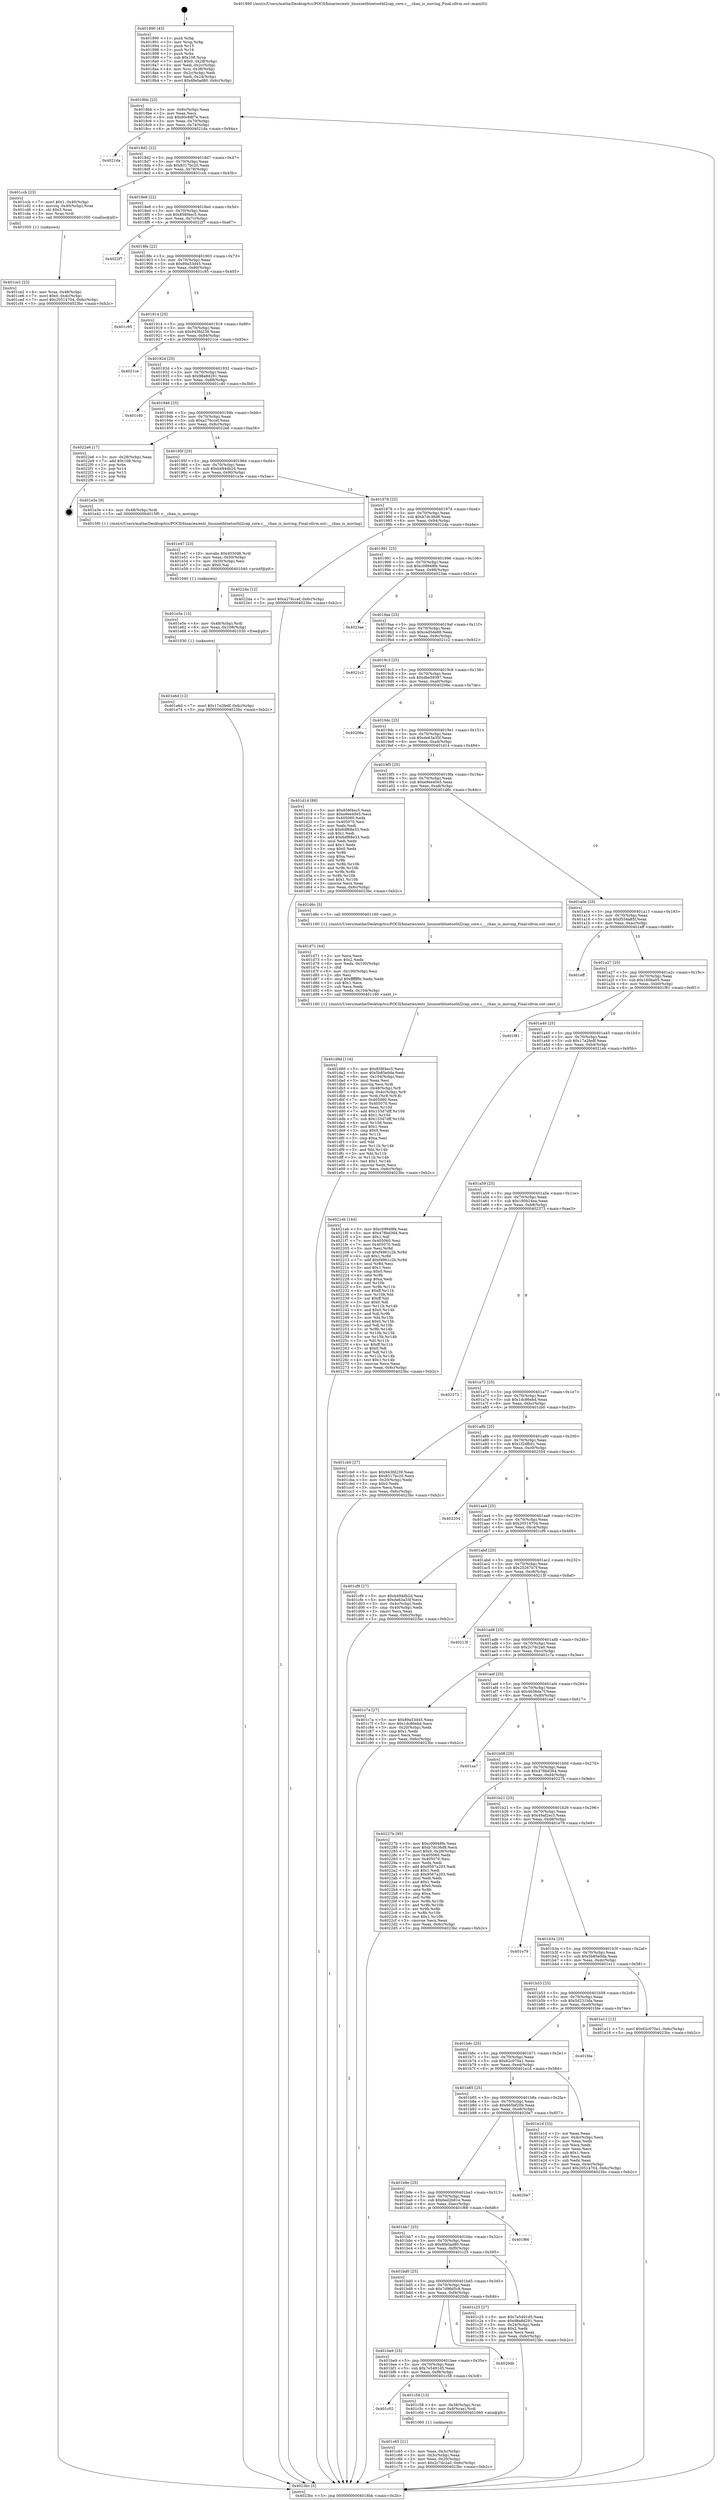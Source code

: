 digraph "0x401890" {
  label = "0x401890 (/mnt/c/Users/mathe/Desktop/tcc/POCII/binaries/extr_linuxnetbluetoothl2cap_core.c___chan_is_moving_Final-ollvm.out::main(0))"
  labelloc = "t"
  node[shape=record]

  Entry [label="",width=0.3,height=0.3,shape=circle,fillcolor=black,style=filled]
  "0x4018bb" [label="{
     0x4018bb [23]\l
     | [instrs]\l
     &nbsp;&nbsp;0x4018bb \<+3\>: mov -0x6c(%rbp),%eax\l
     &nbsp;&nbsp;0x4018be \<+2\>: mov %eax,%ecx\l
     &nbsp;&nbsp;0x4018c0 \<+6\>: sub $0x80c68f7e,%ecx\l
     &nbsp;&nbsp;0x4018c6 \<+3\>: mov %eax,-0x70(%rbp)\l
     &nbsp;&nbsp;0x4018c9 \<+3\>: mov %ecx,-0x74(%rbp)\l
     &nbsp;&nbsp;0x4018cc \<+6\>: je 00000000004021da \<main+0x94a\>\l
  }"]
  "0x4021da" [label="{
     0x4021da\l
  }", style=dashed]
  "0x4018d2" [label="{
     0x4018d2 [22]\l
     | [instrs]\l
     &nbsp;&nbsp;0x4018d2 \<+5\>: jmp 00000000004018d7 \<main+0x47\>\l
     &nbsp;&nbsp;0x4018d7 \<+3\>: mov -0x70(%rbp),%eax\l
     &nbsp;&nbsp;0x4018da \<+5\>: sub $0x8317bc20,%eax\l
     &nbsp;&nbsp;0x4018df \<+3\>: mov %eax,-0x78(%rbp)\l
     &nbsp;&nbsp;0x4018e2 \<+6\>: je 0000000000401ccb \<main+0x43b\>\l
  }"]
  Exit [label="",width=0.3,height=0.3,shape=circle,fillcolor=black,style=filled,peripheries=2]
  "0x401ccb" [label="{
     0x401ccb [23]\l
     | [instrs]\l
     &nbsp;&nbsp;0x401ccb \<+7\>: movl $0x1,-0x40(%rbp)\l
     &nbsp;&nbsp;0x401cd2 \<+4\>: movslq -0x40(%rbp),%rax\l
     &nbsp;&nbsp;0x401cd6 \<+4\>: shl $0x3,%rax\l
     &nbsp;&nbsp;0x401cda \<+3\>: mov %rax,%rdi\l
     &nbsp;&nbsp;0x401cdd \<+5\>: call 0000000000401050 \<malloc@plt\>\l
     | [calls]\l
     &nbsp;&nbsp;0x401050 \{1\} (unknown)\l
  }"]
  "0x4018e8" [label="{
     0x4018e8 [22]\l
     | [instrs]\l
     &nbsp;&nbsp;0x4018e8 \<+5\>: jmp 00000000004018ed \<main+0x5d\>\l
     &nbsp;&nbsp;0x4018ed \<+3\>: mov -0x70(%rbp),%eax\l
     &nbsp;&nbsp;0x4018f0 \<+5\>: sub $0x858f4ec5,%eax\l
     &nbsp;&nbsp;0x4018f5 \<+3\>: mov %eax,-0x7c(%rbp)\l
     &nbsp;&nbsp;0x4018f8 \<+6\>: je 00000000004022f7 \<main+0xa67\>\l
  }"]
  "0x401e6d" [label="{
     0x401e6d [12]\l
     | [instrs]\l
     &nbsp;&nbsp;0x401e6d \<+7\>: movl $0x17a2fedf,-0x6c(%rbp)\l
     &nbsp;&nbsp;0x401e74 \<+5\>: jmp 00000000004023bc \<main+0xb2c\>\l
  }"]
  "0x4022f7" [label="{
     0x4022f7\l
  }", style=dashed]
  "0x4018fe" [label="{
     0x4018fe [22]\l
     | [instrs]\l
     &nbsp;&nbsp;0x4018fe \<+5\>: jmp 0000000000401903 \<main+0x73\>\l
     &nbsp;&nbsp;0x401903 \<+3\>: mov -0x70(%rbp),%eax\l
     &nbsp;&nbsp;0x401906 \<+5\>: sub $0x89a53d45,%eax\l
     &nbsp;&nbsp;0x40190b \<+3\>: mov %eax,-0x80(%rbp)\l
     &nbsp;&nbsp;0x40190e \<+6\>: je 0000000000401c95 \<main+0x405\>\l
  }"]
  "0x401e5e" [label="{
     0x401e5e [15]\l
     | [instrs]\l
     &nbsp;&nbsp;0x401e5e \<+4\>: mov -0x48(%rbp),%rdi\l
     &nbsp;&nbsp;0x401e62 \<+6\>: mov %eax,-0x108(%rbp)\l
     &nbsp;&nbsp;0x401e68 \<+5\>: call 0000000000401030 \<free@plt\>\l
     | [calls]\l
     &nbsp;&nbsp;0x401030 \{1\} (unknown)\l
  }"]
  "0x401c95" [label="{
     0x401c95\l
  }", style=dashed]
  "0x401914" [label="{
     0x401914 [25]\l
     | [instrs]\l
     &nbsp;&nbsp;0x401914 \<+5\>: jmp 0000000000401919 \<main+0x89\>\l
     &nbsp;&nbsp;0x401919 \<+3\>: mov -0x70(%rbp),%eax\l
     &nbsp;&nbsp;0x40191c \<+5\>: sub $0x943fd239,%eax\l
     &nbsp;&nbsp;0x401921 \<+6\>: mov %eax,-0x84(%rbp)\l
     &nbsp;&nbsp;0x401927 \<+6\>: je 00000000004021ce \<main+0x93e\>\l
  }"]
  "0x401e47" [label="{
     0x401e47 [23]\l
     | [instrs]\l
     &nbsp;&nbsp;0x401e47 \<+10\>: movabs $0x4030d6,%rdi\l
     &nbsp;&nbsp;0x401e51 \<+3\>: mov %eax,-0x50(%rbp)\l
     &nbsp;&nbsp;0x401e54 \<+3\>: mov -0x50(%rbp),%esi\l
     &nbsp;&nbsp;0x401e57 \<+2\>: mov $0x0,%al\l
     &nbsp;&nbsp;0x401e59 \<+5\>: call 0000000000401040 \<printf@plt\>\l
     | [calls]\l
     &nbsp;&nbsp;0x401040 \{1\} (unknown)\l
  }"]
  "0x4021ce" [label="{
     0x4021ce\l
  }", style=dashed]
  "0x40192d" [label="{
     0x40192d [25]\l
     | [instrs]\l
     &nbsp;&nbsp;0x40192d \<+5\>: jmp 0000000000401932 \<main+0xa2\>\l
     &nbsp;&nbsp;0x401932 \<+3\>: mov -0x70(%rbp),%eax\l
     &nbsp;&nbsp;0x401935 \<+5\>: sub $0x98a8d291,%eax\l
     &nbsp;&nbsp;0x40193a \<+6\>: mov %eax,-0x88(%rbp)\l
     &nbsp;&nbsp;0x401940 \<+6\>: je 0000000000401c40 \<main+0x3b0\>\l
  }"]
  "0x401d9d" [label="{
     0x401d9d [116]\l
     | [instrs]\l
     &nbsp;&nbsp;0x401d9d \<+5\>: mov $0x858f4ec5,%ecx\l
     &nbsp;&nbsp;0x401da2 \<+5\>: mov $0x5b85e0da,%edx\l
     &nbsp;&nbsp;0x401da7 \<+6\>: mov -0x104(%rbp),%esi\l
     &nbsp;&nbsp;0x401dad \<+3\>: imul %eax,%esi\l
     &nbsp;&nbsp;0x401db0 \<+3\>: movslq %esi,%rdi\l
     &nbsp;&nbsp;0x401db3 \<+4\>: mov -0x48(%rbp),%r8\l
     &nbsp;&nbsp;0x401db7 \<+4\>: movslq -0x4c(%rbp),%r9\l
     &nbsp;&nbsp;0x401dbb \<+4\>: mov %rdi,(%r8,%r9,8)\l
     &nbsp;&nbsp;0x401dbf \<+7\>: mov 0x405060,%eax\l
     &nbsp;&nbsp;0x401dc6 \<+7\>: mov 0x405070,%esi\l
     &nbsp;&nbsp;0x401dcd \<+3\>: mov %eax,%r10d\l
     &nbsp;&nbsp;0x401dd0 \<+7\>: add $0x133d7dff,%r10d\l
     &nbsp;&nbsp;0x401dd7 \<+4\>: sub $0x1,%r10d\l
     &nbsp;&nbsp;0x401ddb \<+7\>: sub $0x133d7dff,%r10d\l
     &nbsp;&nbsp;0x401de2 \<+4\>: imul %r10d,%eax\l
     &nbsp;&nbsp;0x401de6 \<+3\>: and $0x1,%eax\l
     &nbsp;&nbsp;0x401de9 \<+3\>: cmp $0x0,%eax\l
     &nbsp;&nbsp;0x401dec \<+4\>: sete %r11b\l
     &nbsp;&nbsp;0x401df0 \<+3\>: cmp $0xa,%esi\l
     &nbsp;&nbsp;0x401df3 \<+3\>: setl %bl\l
     &nbsp;&nbsp;0x401df6 \<+3\>: mov %r11b,%r14b\l
     &nbsp;&nbsp;0x401df9 \<+3\>: and %bl,%r14b\l
     &nbsp;&nbsp;0x401dfc \<+3\>: xor %bl,%r11b\l
     &nbsp;&nbsp;0x401dff \<+3\>: or %r11b,%r14b\l
     &nbsp;&nbsp;0x401e02 \<+4\>: test $0x1,%r14b\l
     &nbsp;&nbsp;0x401e06 \<+3\>: cmovne %edx,%ecx\l
     &nbsp;&nbsp;0x401e09 \<+3\>: mov %ecx,-0x6c(%rbp)\l
     &nbsp;&nbsp;0x401e0c \<+5\>: jmp 00000000004023bc \<main+0xb2c\>\l
  }"]
  "0x401c40" [label="{
     0x401c40\l
  }", style=dashed]
  "0x401946" [label="{
     0x401946 [25]\l
     | [instrs]\l
     &nbsp;&nbsp;0x401946 \<+5\>: jmp 000000000040194b \<main+0xbb\>\l
     &nbsp;&nbsp;0x40194b \<+3\>: mov -0x70(%rbp),%eax\l
     &nbsp;&nbsp;0x40194e \<+5\>: sub $0xa276ccef,%eax\l
     &nbsp;&nbsp;0x401953 \<+6\>: mov %eax,-0x8c(%rbp)\l
     &nbsp;&nbsp;0x401959 \<+6\>: je 00000000004022e6 \<main+0xa56\>\l
  }"]
  "0x401d71" [label="{
     0x401d71 [44]\l
     | [instrs]\l
     &nbsp;&nbsp;0x401d71 \<+2\>: xor %ecx,%ecx\l
     &nbsp;&nbsp;0x401d73 \<+5\>: mov $0x2,%edx\l
     &nbsp;&nbsp;0x401d78 \<+6\>: mov %edx,-0x100(%rbp)\l
     &nbsp;&nbsp;0x401d7e \<+1\>: cltd\l
     &nbsp;&nbsp;0x401d7f \<+6\>: mov -0x100(%rbp),%esi\l
     &nbsp;&nbsp;0x401d85 \<+2\>: idiv %esi\l
     &nbsp;&nbsp;0x401d87 \<+6\>: imul $0xfffffffe,%edx,%edx\l
     &nbsp;&nbsp;0x401d8d \<+3\>: sub $0x1,%ecx\l
     &nbsp;&nbsp;0x401d90 \<+2\>: sub %ecx,%edx\l
     &nbsp;&nbsp;0x401d92 \<+6\>: mov %edx,-0x104(%rbp)\l
     &nbsp;&nbsp;0x401d98 \<+5\>: call 0000000000401160 \<next_i\>\l
     | [calls]\l
     &nbsp;&nbsp;0x401160 \{1\} (/mnt/c/Users/mathe/Desktop/tcc/POCII/binaries/extr_linuxnetbluetoothl2cap_core.c___chan_is_moving_Final-ollvm.out::next_i)\l
  }"]
  "0x4022e6" [label="{
     0x4022e6 [17]\l
     | [instrs]\l
     &nbsp;&nbsp;0x4022e6 \<+3\>: mov -0x28(%rbp),%eax\l
     &nbsp;&nbsp;0x4022e9 \<+7\>: add $0x108,%rsp\l
     &nbsp;&nbsp;0x4022f0 \<+1\>: pop %rbx\l
     &nbsp;&nbsp;0x4022f1 \<+2\>: pop %r14\l
     &nbsp;&nbsp;0x4022f3 \<+2\>: pop %r15\l
     &nbsp;&nbsp;0x4022f5 \<+1\>: pop %rbp\l
     &nbsp;&nbsp;0x4022f6 \<+1\>: ret\l
  }"]
  "0x40195f" [label="{
     0x40195f [25]\l
     | [instrs]\l
     &nbsp;&nbsp;0x40195f \<+5\>: jmp 0000000000401964 \<main+0xd4\>\l
     &nbsp;&nbsp;0x401964 \<+3\>: mov -0x70(%rbp),%eax\l
     &nbsp;&nbsp;0x401967 \<+5\>: sub $0xb494db2d,%eax\l
     &nbsp;&nbsp;0x40196c \<+6\>: mov %eax,-0x90(%rbp)\l
     &nbsp;&nbsp;0x401972 \<+6\>: je 0000000000401e3e \<main+0x5ae\>\l
  }"]
  "0x401ce2" [label="{
     0x401ce2 [23]\l
     | [instrs]\l
     &nbsp;&nbsp;0x401ce2 \<+4\>: mov %rax,-0x48(%rbp)\l
     &nbsp;&nbsp;0x401ce6 \<+7\>: movl $0x0,-0x4c(%rbp)\l
     &nbsp;&nbsp;0x401ced \<+7\>: movl $0x20514704,-0x6c(%rbp)\l
     &nbsp;&nbsp;0x401cf4 \<+5\>: jmp 00000000004023bc \<main+0xb2c\>\l
  }"]
  "0x401e3e" [label="{
     0x401e3e [9]\l
     | [instrs]\l
     &nbsp;&nbsp;0x401e3e \<+4\>: mov -0x48(%rbp),%rdi\l
     &nbsp;&nbsp;0x401e42 \<+5\>: call 00000000004015f0 \<__chan_is_moving\>\l
     | [calls]\l
     &nbsp;&nbsp;0x4015f0 \{1\} (/mnt/c/Users/mathe/Desktop/tcc/POCII/binaries/extr_linuxnetbluetoothl2cap_core.c___chan_is_moving_Final-ollvm.out::__chan_is_moving)\l
  }"]
  "0x401978" [label="{
     0x401978 [25]\l
     | [instrs]\l
     &nbsp;&nbsp;0x401978 \<+5\>: jmp 000000000040197d \<main+0xed\>\l
     &nbsp;&nbsp;0x40197d \<+3\>: mov -0x70(%rbp),%eax\l
     &nbsp;&nbsp;0x401980 \<+5\>: sub $0xb7dc36d8,%eax\l
     &nbsp;&nbsp;0x401985 \<+6\>: mov %eax,-0x94(%rbp)\l
     &nbsp;&nbsp;0x40198b \<+6\>: je 00000000004022da \<main+0xa4a\>\l
  }"]
  "0x401c65" [label="{
     0x401c65 [21]\l
     | [instrs]\l
     &nbsp;&nbsp;0x401c65 \<+3\>: mov %eax,-0x3c(%rbp)\l
     &nbsp;&nbsp;0x401c68 \<+3\>: mov -0x3c(%rbp),%eax\l
     &nbsp;&nbsp;0x401c6b \<+3\>: mov %eax,-0x20(%rbp)\l
     &nbsp;&nbsp;0x401c6e \<+7\>: movl $0x2c7dc2a0,-0x6c(%rbp)\l
     &nbsp;&nbsp;0x401c75 \<+5\>: jmp 00000000004023bc \<main+0xb2c\>\l
  }"]
  "0x4022da" [label="{
     0x4022da [12]\l
     | [instrs]\l
     &nbsp;&nbsp;0x4022da \<+7\>: movl $0xa276ccef,-0x6c(%rbp)\l
     &nbsp;&nbsp;0x4022e1 \<+5\>: jmp 00000000004023bc \<main+0xb2c\>\l
  }"]
  "0x401991" [label="{
     0x401991 [25]\l
     | [instrs]\l
     &nbsp;&nbsp;0x401991 \<+5\>: jmp 0000000000401996 \<main+0x106\>\l
     &nbsp;&nbsp;0x401996 \<+3\>: mov -0x70(%rbp),%eax\l
     &nbsp;&nbsp;0x401999 \<+5\>: sub $0xc09948fe,%eax\l
     &nbsp;&nbsp;0x40199e \<+6\>: mov %eax,-0x98(%rbp)\l
     &nbsp;&nbsp;0x4019a4 \<+6\>: je 00000000004023ae \<main+0xb1e\>\l
  }"]
  "0x401c02" [label="{
     0x401c02\l
  }", style=dashed]
  "0x4023ae" [label="{
     0x4023ae\l
  }", style=dashed]
  "0x4019aa" [label="{
     0x4019aa [25]\l
     | [instrs]\l
     &nbsp;&nbsp;0x4019aa \<+5\>: jmp 00000000004019af \<main+0x11f\>\l
     &nbsp;&nbsp;0x4019af \<+3\>: mov -0x70(%rbp),%eax\l
     &nbsp;&nbsp;0x4019b2 \<+5\>: sub $0xced5de88,%eax\l
     &nbsp;&nbsp;0x4019b7 \<+6\>: mov %eax,-0x9c(%rbp)\l
     &nbsp;&nbsp;0x4019bd \<+6\>: je 00000000004021c2 \<main+0x932\>\l
  }"]
  "0x401c58" [label="{
     0x401c58 [13]\l
     | [instrs]\l
     &nbsp;&nbsp;0x401c58 \<+4\>: mov -0x38(%rbp),%rax\l
     &nbsp;&nbsp;0x401c5c \<+4\>: mov 0x8(%rax),%rdi\l
     &nbsp;&nbsp;0x401c60 \<+5\>: call 0000000000401060 \<atoi@plt\>\l
     | [calls]\l
     &nbsp;&nbsp;0x401060 \{1\} (unknown)\l
  }"]
  "0x4021c2" [label="{
     0x4021c2\l
  }", style=dashed]
  "0x4019c3" [label="{
     0x4019c3 [25]\l
     | [instrs]\l
     &nbsp;&nbsp;0x4019c3 \<+5\>: jmp 00000000004019c8 \<main+0x138\>\l
     &nbsp;&nbsp;0x4019c8 \<+3\>: mov -0x70(%rbp),%eax\l
     &nbsp;&nbsp;0x4019cb \<+5\>: sub $0xdbe59397,%eax\l
     &nbsp;&nbsp;0x4019d0 \<+6\>: mov %eax,-0xa0(%rbp)\l
     &nbsp;&nbsp;0x4019d6 \<+6\>: je 000000000040206e \<main+0x7de\>\l
  }"]
  "0x401be9" [label="{
     0x401be9 [25]\l
     | [instrs]\l
     &nbsp;&nbsp;0x401be9 \<+5\>: jmp 0000000000401bee \<main+0x35e\>\l
     &nbsp;&nbsp;0x401bee \<+3\>: mov -0x70(%rbp),%eax\l
     &nbsp;&nbsp;0x401bf1 \<+5\>: sub $0x7e5491d5,%eax\l
     &nbsp;&nbsp;0x401bf6 \<+6\>: mov %eax,-0xf8(%rbp)\l
     &nbsp;&nbsp;0x401bfc \<+6\>: je 0000000000401c58 \<main+0x3c8\>\l
  }"]
  "0x40206e" [label="{
     0x40206e\l
  }", style=dashed]
  "0x4019dc" [label="{
     0x4019dc [25]\l
     | [instrs]\l
     &nbsp;&nbsp;0x4019dc \<+5\>: jmp 00000000004019e1 \<main+0x151\>\l
     &nbsp;&nbsp;0x4019e1 \<+3\>: mov -0x70(%rbp),%eax\l
     &nbsp;&nbsp;0x4019e4 \<+5\>: sub $0xde63a35f,%eax\l
     &nbsp;&nbsp;0x4019e9 \<+6\>: mov %eax,-0xa4(%rbp)\l
     &nbsp;&nbsp;0x4019ef \<+6\>: je 0000000000401d14 \<main+0x484\>\l
  }"]
  "0x4020db" [label="{
     0x4020db\l
  }", style=dashed]
  "0x401d14" [label="{
     0x401d14 [88]\l
     | [instrs]\l
     &nbsp;&nbsp;0x401d14 \<+5\>: mov $0x858f4ec5,%eax\l
     &nbsp;&nbsp;0x401d19 \<+5\>: mov $0xe9ee40e5,%ecx\l
     &nbsp;&nbsp;0x401d1e \<+7\>: mov 0x405060,%edx\l
     &nbsp;&nbsp;0x401d25 \<+7\>: mov 0x405070,%esi\l
     &nbsp;&nbsp;0x401d2c \<+2\>: mov %edx,%edi\l
     &nbsp;&nbsp;0x401d2e \<+6\>: sub $0x6df68e33,%edi\l
     &nbsp;&nbsp;0x401d34 \<+3\>: sub $0x1,%edi\l
     &nbsp;&nbsp;0x401d37 \<+6\>: add $0x6df68e33,%edi\l
     &nbsp;&nbsp;0x401d3d \<+3\>: imul %edi,%edx\l
     &nbsp;&nbsp;0x401d40 \<+3\>: and $0x1,%edx\l
     &nbsp;&nbsp;0x401d43 \<+3\>: cmp $0x0,%edx\l
     &nbsp;&nbsp;0x401d46 \<+4\>: sete %r8b\l
     &nbsp;&nbsp;0x401d4a \<+3\>: cmp $0xa,%esi\l
     &nbsp;&nbsp;0x401d4d \<+4\>: setl %r9b\l
     &nbsp;&nbsp;0x401d51 \<+3\>: mov %r8b,%r10b\l
     &nbsp;&nbsp;0x401d54 \<+3\>: and %r9b,%r10b\l
     &nbsp;&nbsp;0x401d57 \<+3\>: xor %r9b,%r8b\l
     &nbsp;&nbsp;0x401d5a \<+3\>: or %r8b,%r10b\l
     &nbsp;&nbsp;0x401d5d \<+4\>: test $0x1,%r10b\l
     &nbsp;&nbsp;0x401d61 \<+3\>: cmovne %ecx,%eax\l
     &nbsp;&nbsp;0x401d64 \<+3\>: mov %eax,-0x6c(%rbp)\l
     &nbsp;&nbsp;0x401d67 \<+5\>: jmp 00000000004023bc \<main+0xb2c\>\l
  }"]
  "0x4019f5" [label="{
     0x4019f5 [25]\l
     | [instrs]\l
     &nbsp;&nbsp;0x4019f5 \<+5\>: jmp 00000000004019fa \<main+0x16a\>\l
     &nbsp;&nbsp;0x4019fa \<+3\>: mov -0x70(%rbp),%eax\l
     &nbsp;&nbsp;0x4019fd \<+5\>: sub $0xe9ee40e5,%eax\l
     &nbsp;&nbsp;0x401a02 \<+6\>: mov %eax,-0xa8(%rbp)\l
     &nbsp;&nbsp;0x401a08 \<+6\>: je 0000000000401d6c \<main+0x4dc\>\l
  }"]
  "0x401890" [label="{
     0x401890 [43]\l
     | [instrs]\l
     &nbsp;&nbsp;0x401890 \<+1\>: push %rbp\l
     &nbsp;&nbsp;0x401891 \<+3\>: mov %rsp,%rbp\l
     &nbsp;&nbsp;0x401894 \<+2\>: push %r15\l
     &nbsp;&nbsp;0x401896 \<+2\>: push %r14\l
     &nbsp;&nbsp;0x401898 \<+1\>: push %rbx\l
     &nbsp;&nbsp;0x401899 \<+7\>: sub $0x108,%rsp\l
     &nbsp;&nbsp;0x4018a0 \<+7\>: movl $0x0,-0x28(%rbp)\l
     &nbsp;&nbsp;0x4018a7 \<+3\>: mov %edi,-0x2c(%rbp)\l
     &nbsp;&nbsp;0x4018aa \<+4\>: mov %rsi,-0x38(%rbp)\l
     &nbsp;&nbsp;0x4018ae \<+3\>: mov -0x2c(%rbp),%edi\l
     &nbsp;&nbsp;0x4018b1 \<+3\>: mov %edi,-0x24(%rbp)\l
     &nbsp;&nbsp;0x4018b4 \<+7\>: movl $0x6fe0ad80,-0x6c(%rbp)\l
  }"]
  "0x401d6c" [label="{
     0x401d6c [5]\l
     | [instrs]\l
     &nbsp;&nbsp;0x401d6c \<+5\>: call 0000000000401160 \<next_i\>\l
     | [calls]\l
     &nbsp;&nbsp;0x401160 \{1\} (/mnt/c/Users/mathe/Desktop/tcc/POCII/binaries/extr_linuxnetbluetoothl2cap_core.c___chan_is_moving_Final-ollvm.out::next_i)\l
  }"]
  "0x401a0e" [label="{
     0x401a0e [25]\l
     | [instrs]\l
     &nbsp;&nbsp;0x401a0e \<+5\>: jmp 0000000000401a13 \<main+0x183\>\l
     &nbsp;&nbsp;0x401a13 \<+3\>: mov -0x70(%rbp),%eax\l
     &nbsp;&nbsp;0x401a16 \<+5\>: sub $0xf554a85f,%eax\l
     &nbsp;&nbsp;0x401a1b \<+6\>: mov %eax,-0xac(%rbp)\l
     &nbsp;&nbsp;0x401a21 \<+6\>: je 0000000000401eff \<main+0x66f\>\l
  }"]
  "0x4023bc" [label="{
     0x4023bc [5]\l
     | [instrs]\l
     &nbsp;&nbsp;0x4023bc \<+5\>: jmp 00000000004018bb \<main+0x2b\>\l
  }"]
  "0x401eff" [label="{
     0x401eff\l
  }", style=dashed]
  "0x401a27" [label="{
     0x401a27 [25]\l
     | [instrs]\l
     &nbsp;&nbsp;0x401a27 \<+5\>: jmp 0000000000401a2c \<main+0x19c\>\l
     &nbsp;&nbsp;0x401a2c \<+3\>: mov -0x70(%rbp),%eax\l
     &nbsp;&nbsp;0x401a2f \<+5\>: sub $0x160ba05,%eax\l
     &nbsp;&nbsp;0x401a34 \<+6\>: mov %eax,-0xb0(%rbp)\l
     &nbsp;&nbsp;0x401a3a \<+6\>: je 0000000000401f81 \<main+0x6f1\>\l
  }"]
  "0x401bd0" [label="{
     0x401bd0 [25]\l
     | [instrs]\l
     &nbsp;&nbsp;0x401bd0 \<+5\>: jmp 0000000000401bd5 \<main+0x345\>\l
     &nbsp;&nbsp;0x401bd5 \<+3\>: mov -0x70(%rbp),%eax\l
     &nbsp;&nbsp;0x401bd8 \<+5\>: sub $0x7d96d5c8,%eax\l
     &nbsp;&nbsp;0x401bdd \<+6\>: mov %eax,-0xf4(%rbp)\l
     &nbsp;&nbsp;0x401be3 \<+6\>: je 00000000004020db \<main+0x84b\>\l
  }"]
  "0x401f81" [label="{
     0x401f81\l
  }", style=dashed]
  "0x401a40" [label="{
     0x401a40 [25]\l
     | [instrs]\l
     &nbsp;&nbsp;0x401a40 \<+5\>: jmp 0000000000401a45 \<main+0x1b5\>\l
     &nbsp;&nbsp;0x401a45 \<+3\>: mov -0x70(%rbp),%eax\l
     &nbsp;&nbsp;0x401a48 \<+5\>: sub $0x17a2fedf,%eax\l
     &nbsp;&nbsp;0x401a4d \<+6\>: mov %eax,-0xb4(%rbp)\l
     &nbsp;&nbsp;0x401a53 \<+6\>: je 00000000004021eb \<main+0x95b\>\l
  }"]
  "0x401c25" [label="{
     0x401c25 [27]\l
     | [instrs]\l
     &nbsp;&nbsp;0x401c25 \<+5\>: mov $0x7e5491d5,%eax\l
     &nbsp;&nbsp;0x401c2a \<+5\>: mov $0x98a8d291,%ecx\l
     &nbsp;&nbsp;0x401c2f \<+3\>: mov -0x24(%rbp),%edx\l
     &nbsp;&nbsp;0x401c32 \<+3\>: cmp $0x2,%edx\l
     &nbsp;&nbsp;0x401c35 \<+3\>: cmovne %ecx,%eax\l
     &nbsp;&nbsp;0x401c38 \<+3\>: mov %eax,-0x6c(%rbp)\l
     &nbsp;&nbsp;0x401c3b \<+5\>: jmp 00000000004023bc \<main+0xb2c\>\l
  }"]
  "0x4021eb" [label="{
     0x4021eb [144]\l
     | [instrs]\l
     &nbsp;&nbsp;0x4021eb \<+5\>: mov $0xc09948fe,%eax\l
     &nbsp;&nbsp;0x4021f0 \<+5\>: mov $0x478bd364,%ecx\l
     &nbsp;&nbsp;0x4021f5 \<+2\>: mov $0x1,%dl\l
     &nbsp;&nbsp;0x4021f7 \<+7\>: mov 0x405060,%esi\l
     &nbsp;&nbsp;0x4021fe \<+7\>: mov 0x405070,%edi\l
     &nbsp;&nbsp;0x402205 \<+3\>: mov %esi,%r8d\l
     &nbsp;&nbsp;0x402208 \<+7\>: sub $0xf4961c2b,%r8d\l
     &nbsp;&nbsp;0x40220f \<+4\>: sub $0x1,%r8d\l
     &nbsp;&nbsp;0x402213 \<+7\>: add $0xf4961c2b,%r8d\l
     &nbsp;&nbsp;0x40221a \<+4\>: imul %r8d,%esi\l
     &nbsp;&nbsp;0x40221e \<+3\>: and $0x1,%esi\l
     &nbsp;&nbsp;0x402221 \<+3\>: cmp $0x0,%esi\l
     &nbsp;&nbsp;0x402224 \<+4\>: sete %r9b\l
     &nbsp;&nbsp;0x402228 \<+3\>: cmp $0xa,%edi\l
     &nbsp;&nbsp;0x40222b \<+4\>: setl %r10b\l
     &nbsp;&nbsp;0x40222f \<+3\>: mov %r9b,%r11b\l
     &nbsp;&nbsp;0x402232 \<+4\>: xor $0xff,%r11b\l
     &nbsp;&nbsp;0x402236 \<+3\>: mov %r10b,%bl\l
     &nbsp;&nbsp;0x402239 \<+3\>: xor $0xff,%bl\l
     &nbsp;&nbsp;0x40223c \<+3\>: xor $0x0,%dl\l
     &nbsp;&nbsp;0x40223f \<+3\>: mov %r11b,%r14b\l
     &nbsp;&nbsp;0x402242 \<+4\>: and $0x0,%r14b\l
     &nbsp;&nbsp;0x402246 \<+3\>: and %dl,%r9b\l
     &nbsp;&nbsp;0x402249 \<+3\>: mov %bl,%r15b\l
     &nbsp;&nbsp;0x40224c \<+4\>: and $0x0,%r15b\l
     &nbsp;&nbsp;0x402250 \<+3\>: and %dl,%r10b\l
     &nbsp;&nbsp;0x402253 \<+3\>: or %r9b,%r14b\l
     &nbsp;&nbsp;0x402256 \<+3\>: or %r10b,%r15b\l
     &nbsp;&nbsp;0x402259 \<+3\>: xor %r15b,%r14b\l
     &nbsp;&nbsp;0x40225c \<+3\>: or %bl,%r11b\l
     &nbsp;&nbsp;0x40225f \<+4\>: xor $0xff,%r11b\l
     &nbsp;&nbsp;0x402263 \<+3\>: or $0x0,%dl\l
     &nbsp;&nbsp;0x402266 \<+3\>: and %dl,%r11b\l
     &nbsp;&nbsp;0x402269 \<+3\>: or %r11b,%r14b\l
     &nbsp;&nbsp;0x40226c \<+4\>: test $0x1,%r14b\l
     &nbsp;&nbsp;0x402270 \<+3\>: cmovne %ecx,%eax\l
     &nbsp;&nbsp;0x402273 \<+3\>: mov %eax,-0x6c(%rbp)\l
     &nbsp;&nbsp;0x402276 \<+5\>: jmp 00000000004023bc \<main+0xb2c\>\l
  }"]
  "0x401a59" [label="{
     0x401a59 [25]\l
     | [instrs]\l
     &nbsp;&nbsp;0x401a59 \<+5\>: jmp 0000000000401a5e \<main+0x1ce\>\l
     &nbsp;&nbsp;0x401a5e \<+3\>: mov -0x70(%rbp),%eax\l
     &nbsp;&nbsp;0x401a61 \<+5\>: sub $0x180b24ea,%eax\l
     &nbsp;&nbsp;0x401a66 \<+6\>: mov %eax,-0xb8(%rbp)\l
     &nbsp;&nbsp;0x401a6c \<+6\>: je 0000000000402373 \<main+0xae3\>\l
  }"]
  "0x401bb7" [label="{
     0x401bb7 [25]\l
     | [instrs]\l
     &nbsp;&nbsp;0x401bb7 \<+5\>: jmp 0000000000401bbc \<main+0x32c\>\l
     &nbsp;&nbsp;0x401bbc \<+3\>: mov -0x70(%rbp),%eax\l
     &nbsp;&nbsp;0x401bbf \<+5\>: sub $0x6fe0ad80,%eax\l
     &nbsp;&nbsp;0x401bc4 \<+6\>: mov %eax,-0xf0(%rbp)\l
     &nbsp;&nbsp;0x401bca \<+6\>: je 0000000000401c25 \<main+0x395\>\l
  }"]
  "0x402373" [label="{
     0x402373\l
  }", style=dashed]
  "0x401a72" [label="{
     0x401a72 [25]\l
     | [instrs]\l
     &nbsp;&nbsp;0x401a72 \<+5\>: jmp 0000000000401a77 \<main+0x1e7\>\l
     &nbsp;&nbsp;0x401a77 \<+3\>: mov -0x70(%rbp),%eax\l
     &nbsp;&nbsp;0x401a7a \<+5\>: sub $0x1dc86ebd,%eax\l
     &nbsp;&nbsp;0x401a7f \<+6\>: mov %eax,-0xbc(%rbp)\l
     &nbsp;&nbsp;0x401a85 \<+6\>: je 0000000000401cb0 \<main+0x420\>\l
  }"]
  "0x401f66" [label="{
     0x401f66\l
  }", style=dashed]
  "0x401cb0" [label="{
     0x401cb0 [27]\l
     | [instrs]\l
     &nbsp;&nbsp;0x401cb0 \<+5\>: mov $0x943fd239,%eax\l
     &nbsp;&nbsp;0x401cb5 \<+5\>: mov $0x8317bc20,%ecx\l
     &nbsp;&nbsp;0x401cba \<+3\>: mov -0x20(%rbp),%edx\l
     &nbsp;&nbsp;0x401cbd \<+3\>: cmp $0x0,%edx\l
     &nbsp;&nbsp;0x401cc0 \<+3\>: cmove %ecx,%eax\l
     &nbsp;&nbsp;0x401cc3 \<+3\>: mov %eax,-0x6c(%rbp)\l
     &nbsp;&nbsp;0x401cc6 \<+5\>: jmp 00000000004023bc \<main+0xb2c\>\l
  }"]
  "0x401a8b" [label="{
     0x401a8b [25]\l
     | [instrs]\l
     &nbsp;&nbsp;0x401a8b \<+5\>: jmp 0000000000401a90 \<main+0x200\>\l
     &nbsp;&nbsp;0x401a90 \<+3\>: mov -0x70(%rbp),%eax\l
     &nbsp;&nbsp;0x401a93 \<+5\>: sub $0x1f2dfb01,%eax\l
     &nbsp;&nbsp;0x401a98 \<+6\>: mov %eax,-0xc0(%rbp)\l
     &nbsp;&nbsp;0x401a9e \<+6\>: je 0000000000402354 \<main+0xac4\>\l
  }"]
  "0x401b9e" [label="{
     0x401b9e [25]\l
     | [instrs]\l
     &nbsp;&nbsp;0x401b9e \<+5\>: jmp 0000000000401ba3 \<main+0x313\>\l
     &nbsp;&nbsp;0x401ba3 \<+3\>: mov -0x70(%rbp),%eax\l
     &nbsp;&nbsp;0x401ba6 \<+5\>: sub $0x6ed2b81e,%eax\l
     &nbsp;&nbsp;0x401bab \<+6\>: mov %eax,-0xec(%rbp)\l
     &nbsp;&nbsp;0x401bb1 \<+6\>: je 0000000000401f66 \<main+0x6d6\>\l
  }"]
  "0x402354" [label="{
     0x402354\l
  }", style=dashed]
  "0x401aa4" [label="{
     0x401aa4 [25]\l
     | [instrs]\l
     &nbsp;&nbsp;0x401aa4 \<+5\>: jmp 0000000000401aa9 \<main+0x219\>\l
     &nbsp;&nbsp;0x401aa9 \<+3\>: mov -0x70(%rbp),%eax\l
     &nbsp;&nbsp;0x401aac \<+5\>: sub $0x20514704,%eax\l
     &nbsp;&nbsp;0x401ab1 \<+6\>: mov %eax,-0xc4(%rbp)\l
     &nbsp;&nbsp;0x401ab7 \<+6\>: je 0000000000401cf9 \<main+0x469\>\l
  }"]
  "0x4020e7" [label="{
     0x4020e7\l
  }", style=dashed]
  "0x401cf9" [label="{
     0x401cf9 [27]\l
     | [instrs]\l
     &nbsp;&nbsp;0x401cf9 \<+5\>: mov $0xb494db2d,%eax\l
     &nbsp;&nbsp;0x401cfe \<+5\>: mov $0xde63a35f,%ecx\l
     &nbsp;&nbsp;0x401d03 \<+3\>: mov -0x4c(%rbp),%edx\l
     &nbsp;&nbsp;0x401d06 \<+3\>: cmp -0x40(%rbp),%edx\l
     &nbsp;&nbsp;0x401d09 \<+3\>: cmovl %ecx,%eax\l
     &nbsp;&nbsp;0x401d0c \<+3\>: mov %eax,-0x6c(%rbp)\l
     &nbsp;&nbsp;0x401d0f \<+5\>: jmp 00000000004023bc \<main+0xb2c\>\l
  }"]
  "0x401abd" [label="{
     0x401abd [25]\l
     | [instrs]\l
     &nbsp;&nbsp;0x401abd \<+5\>: jmp 0000000000401ac2 \<main+0x232\>\l
     &nbsp;&nbsp;0x401ac2 \<+3\>: mov -0x70(%rbp),%eax\l
     &nbsp;&nbsp;0x401ac5 \<+5\>: sub $0x25267b7f,%eax\l
     &nbsp;&nbsp;0x401aca \<+6\>: mov %eax,-0xc8(%rbp)\l
     &nbsp;&nbsp;0x401ad0 \<+6\>: je 000000000040213f \<main+0x8af\>\l
  }"]
  "0x401b85" [label="{
     0x401b85 [25]\l
     | [instrs]\l
     &nbsp;&nbsp;0x401b85 \<+5\>: jmp 0000000000401b8a \<main+0x2fa\>\l
     &nbsp;&nbsp;0x401b8a \<+3\>: mov -0x70(%rbp),%eax\l
     &nbsp;&nbsp;0x401b8d \<+5\>: sub $0x665bf20b,%eax\l
     &nbsp;&nbsp;0x401b92 \<+6\>: mov %eax,-0xe8(%rbp)\l
     &nbsp;&nbsp;0x401b98 \<+6\>: je 00000000004020e7 \<main+0x857\>\l
  }"]
  "0x40213f" [label="{
     0x40213f\l
  }", style=dashed]
  "0x401ad6" [label="{
     0x401ad6 [25]\l
     | [instrs]\l
     &nbsp;&nbsp;0x401ad6 \<+5\>: jmp 0000000000401adb \<main+0x24b\>\l
     &nbsp;&nbsp;0x401adb \<+3\>: mov -0x70(%rbp),%eax\l
     &nbsp;&nbsp;0x401ade \<+5\>: sub $0x2c7dc2a0,%eax\l
     &nbsp;&nbsp;0x401ae3 \<+6\>: mov %eax,-0xcc(%rbp)\l
     &nbsp;&nbsp;0x401ae9 \<+6\>: je 0000000000401c7a \<main+0x3ea\>\l
  }"]
  "0x401e1d" [label="{
     0x401e1d [33]\l
     | [instrs]\l
     &nbsp;&nbsp;0x401e1d \<+2\>: xor %eax,%eax\l
     &nbsp;&nbsp;0x401e1f \<+3\>: mov -0x4c(%rbp),%ecx\l
     &nbsp;&nbsp;0x401e22 \<+2\>: mov %eax,%edx\l
     &nbsp;&nbsp;0x401e24 \<+2\>: sub %ecx,%edx\l
     &nbsp;&nbsp;0x401e26 \<+2\>: mov %eax,%ecx\l
     &nbsp;&nbsp;0x401e28 \<+3\>: sub $0x1,%ecx\l
     &nbsp;&nbsp;0x401e2b \<+2\>: add %ecx,%edx\l
     &nbsp;&nbsp;0x401e2d \<+2\>: sub %edx,%eax\l
     &nbsp;&nbsp;0x401e2f \<+3\>: mov %eax,-0x4c(%rbp)\l
     &nbsp;&nbsp;0x401e32 \<+7\>: movl $0x20514704,-0x6c(%rbp)\l
     &nbsp;&nbsp;0x401e39 \<+5\>: jmp 00000000004023bc \<main+0xb2c\>\l
  }"]
  "0x401c7a" [label="{
     0x401c7a [27]\l
     | [instrs]\l
     &nbsp;&nbsp;0x401c7a \<+5\>: mov $0x89a53d45,%eax\l
     &nbsp;&nbsp;0x401c7f \<+5\>: mov $0x1dc86ebd,%ecx\l
     &nbsp;&nbsp;0x401c84 \<+3\>: mov -0x20(%rbp),%edx\l
     &nbsp;&nbsp;0x401c87 \<+3\>: cmp $0x1,%edx\l
     &nbsp;&nbsp;0x401c8a \<+3\>: cmovl %ecx,%eax\l
     &nbsp;&nbsp;0x401c8d \<+3\>: mov %eax,-0x6c(%rbp)\l
     &nbsp;&nbsp;0x401c90 \<+5\>: jmp 00000000004023bc \<main+0xb2c\>\l
  }"]
  "0x401aef" [label="{
     0x401aef [25]\l
     | [instrs]\l
     &nbsp;&nbsp;0x401aef \<+5\>: jmp 0000000000401af4 \<main+0x264\>\l
     &nbsp;&nbsp;0x401af4 \<+3\>: mov -0x70(%rbp),%eax\l
     &nbsp;&nbsp;0x401af7 \<+5\>: sub $0x4636da7f,%eax\l
     &nbsp;&nbsp;0x401afc \<+6\>: mov %eax,-0xd0(%rbp)\l
     &nbsp;&nbsp;0x401b02 \<+6\>: je 0000000000401ea7 \<main+0x617\>\l
  }"]
  "0x401b6c" [label="{
     0x401b6c [25]\l
     | [instrs]\l
     &nbsp;&nbsp;0x401b6c \<+5\>: jmp 0000000000401b71 \<main+0x2e1\>\l
     &nbsp;&nbsp;0x401b71 \<+3\>: mov -0x70(%rbp),%eax\l
     &nbsp;&nbsp;0x401b74 \<+5\>: sub $0x62c070a1,%eax\l
     &nbsp;&nbsp;0x401b79 \<+6\>: mov %eax,-0xe4(%rbp)\l
     &nbsp;&nbsp;0x401b7f \<+6\>: je 0000000000401e1d \<main+0x58d\>\l
  }"]
  "0x401ea7" [label="{
     0x401ea7\l
  }", style=dashed]
  "0x401b08" [label="{
     0x401b08 [25]\l
     | [instrs]\l
     &nbsp;&nbsp;0x401b08 \<+5\>: jmp 0000000000401b0d \<main+0x27d\>\l
     &nbsp;&nbsp;0x401b0d \<+3\>: mov -0x70(%rbp),%eax\l
     &nbsp;&nbsp;0x401b10 \<+5\>: sub $0x478bd364,%eax\l
     &nbsp;&nbsp;0x401b15 \<+6\>: mov %eax,-0xd4(%rbp)\l
     &nbsp;&nbsp;0x401b1b \<+6\>: je 000000000040227b \<main+0x9eb\>\l
  }"]
  "0x401fde" [label="{
     0x401fde\l
  }", style=dashed]
  "0x40227b" [label="{
     0x40227b [95]\l
     | [instrs]\l
     &nbsp;&nbsp;0x40227b \<+5\>: mov $0xc09948fe,%eax\l
     &nbsp;&nbsp;0x402280 \<+5\>: mov $0xb7dc36d8,%ecx\l
     &nbsp;&nbsp;0x402285 \<+7\>: movl $0x0,-0x28(%rbp)\l
     &nbsp;&nbsp;0x40228c \<+7\>: mov 0x405060,%edx\l
     &nbsp;&nbsp;0x402293 \<+7\>: mov 0x405070,%esi\l
     &nbsp;&nbsp;0x40229a \<+2\>: mov %edx,%edi\l
     &nbsp;&nbsp;0x40229c \<+6\>: add $0x9567a203,%edi\l
     &nbsp;&nbsp;0x4022a2 \<+3\>: sub $0x1,%edi\l
     &nbsp;&nbsp;0x4022a5 \<+6\>: sub $0x9567a203,%edi\l
     &nbsp;&nbsp;0x4022ab \<+3\>: imul %edi,%edx\l
     &nbsp;&nbsp;0x4022ae \<+3\>: and $0x1,%edx\l
     &nbsp;&nbsp;0x4022b1 \<+3\>: cmp $0x0,%edx\l
     &nbsp;&nbsp;0x4022b4 \<+4\>: sete %r8b\l
     &nbsp;&nbsp;0x4022b8 \<+3\>: cmp $0xa,%esi\l
     &nbsp;&nbsp;0x4022bb \<+4\>: setl %r9b\l
     &nbsp;&nbsp;0x4022bf \<+3\>: mov %r8b,%r10b\l
     &nbsp;&nbsp;0x4022c2 \<+3\>: and %r9b,%r10b\l
     &nbsp;&nbsp;0x4022c5 \<+3\>: xor %r9b,%r8b\l
     &nbsp;&nbsp;0x4022c8 \<+3\>: or %r8b,%r10b\l
     &nbsp;&nbsp;0x4022cb \<+4\>: test $0x1,%r10b\l
     &nbsp;&nbsp;0x4022cf \<+3\>: cmovne %ecx,%eax\l
     &nbsp;&nbsp;0x4022d2 \<+3\>: mov %eax,-0x6c(%rbp)\l
     &nbsp;&nbsp;0x4022d5 \<+5\>: jmp 00000000004023bc \<main+0xb2c\>\l
  }"]
  "0x401b21" [label="{
     0x401b21 [25]\l
     | [instrs]\l
     &nbsp;&nbsp;0x401b21 \<+5\>: jmp 0000000000401b26 \<main+0x296\>\l
     &nbsp;&nbsp;0x401b26 \<+3\>: mov -0x70(%rbp),%eax\l
     &nbsp;&nbsp;0x401b29 \<+5\>: sub $0x49af2ec3,%eax\l
     &nbsp;&nbsp;0x401b2e \<+6\>: mov %eax,-0xd8(%rbp)\l
     &nbsp;&nbsp;0x401b34 \<+6\>: je 0000000000401e79 \<main+0x5e9\>\l
  }"]
  "0x401b53" [label="{
     0x401b53 [25]\l
     | [instrs]\l
     &nbsp;&nbsp;0x401b53 \<+5\>: jmp 0000000000401b58 \<main+0x2c8\>\l
     &nbsp;&nbsp;0x401b58 \<+3\>: mov -0x70(%rbp),%eax\l
     &nbsp;&nbsp;0x401b5b \<+5\>: sub $0x5d231bfa,%eax\l
     &nbsp;&nbsp;0x401b60 \<+6\>: mov %eax,-0xe0(%rbp)\l
     &nbsp;&nbsp;0x401b66 \<+6\>: je 0000000000401fde \<main+0x74e\>\l
  }"]
  "0x401e79" [label="{
     0x401e79\l
  }", style=dashed]
  "0x401b3a" [label="{
     0x401b3a [25]\l
     | [instrs]\l
     &nbsp;&nbsp;0x401b3a \<+5\>: jmp 0000000000401b3f \<main+0x2af\>\l
     &nbsp;&nbsp;0x401b3f \<+3\>: mov -0x70(%rbp),%eax\l
     &nbsp;&nbsp;0x401b42 \<+5\>: sub $0x5b85e0da,%eax\l
     &nbsp;&nbsp;0x401b47 \<+6\>: mov %eax,-0xdc(%rbp)\l
     &nbsp;&nbsp;0x401b4d \<+6\>: je 0000000000401e11 \<main+0x581\>\l
  }"]
  "0x401e11" [label="{
     0x401e11 [12]\l
     | [instrs]\l
     &nbsp;&nbsp;0x401e11 \<+7\>: movl $0x62c070a1,-0x6c(%rbp)\l
     &nbsp;&nbsp;0x401e18 \<+5\>: jmp 00000000004023bc \<main+0xb2c\>\l
  }"]
  Entry -> "0x401890" [label=" 1"]
  "0x4018bb" -> "0x4021da" [label=" 0"]
  "0x4018bb" -> "0x4018d2" [label=" 16"]
  "0x4022e6" -> Exit [label=" 1"]
  "0x4018d2" -> "0x401ccb" [label=" 1"]
  "0x4018d2" -> "0x4018e8" [label=" 15"]
  "0x4022da" -> "0x4023bc" [label=" 1"]
  "0x4018e8" -> "0x4022f7" [label=" 0"]
  "0x4018e8" -> "0x4018fe" [label=" 15"]
  "0x40227b" -> "0x4023bc" [label=" 1"]
  "0x4018fe" -> "0x401c95" [label=" 0"]
  "0x4018fe" -> "0x401914" [label=" 15"]
  "0x4021eb" -> "0x4023bc" [label=" 1"]
  "0x401914" -> "0x4021ce" [label=" 0"]
  "0x401914" -> "0x40192d" [label=" 15"]
  "0x401e6d" -> "0x4023bc" [label=" 1"]
  "0x40192d" -> "0x401c40" [label=" 0"]
  "0x40192d" -> "0x401946" [label=" 15"]
  "0x401e5e" -> "0x401e6d" [label=" 1"]
  "0x401946" -> "0x4022e6" [label=" 1"]
  "0x401946" -> "0x40195f" [label=" 14"]
  "0x401e47" -> "0x401e5e" [label=" 1"]
  "0x40195f" -> "0x401e3e" [label=" 1"]
  "0x40195f" -> "0x401978" [label=" 13"]
  "0x401e3e" -> "0x401e47" [label=" 1"]
  "0x401978" -> "0x4022da" [label=" 1"]
  "0x401978" -> "0x401991" [label=" 12"]
  "0x401e1d" -> "0x4023bc" [label=" 1"]
  "0x401991" -> "0x4023ae" [label=" 0"]
  "0x401991" -> "0x4019aa" [label=" 12"]
  "0x401e11" -> "0x4023bc" [label=" 1"]
  "0x4019aa" -> "0x4021c2" [label=" 0"]
  "0x4019aa" -> "0x4019c3" [label=" 12"]
  "0x401d9d" -> "0x4023bc" [label=" 1"]
  "0x4019c3" -> "0x40206e" [label=" 0"]
  "0x4019c3" -> "0x4019dc" [label=" 12"]
  "0x401d6c" -> "0x401d71" [label=" 1"]
  "0x4019dc" -> "0x401d14" [label=" 1"]
  "0x4019dc" -> "0x4019f5" [label=" 11"]
  "0x401d14" -> "0x4023bc" [label=" 1"]
  "0x4019f5" -> "0x401d6c" [label=" 1"]
  "0x4019f5" -> "0x401a0e" [label=" 10"]
  "0x401ce2" -> "0x4023bc" [label=" 1"]
  "0x401a0e" -> "0x401eff" [label=" 0"]
  "0x401a0e" -> "0x401a27" [label=" 10"]
  "0x401ccb" -> "0x401ce2" [label=" 1"]
  "0x401a27" -> "0x401f81" [label=" 0"]
  "0x401a27" -> "0x401a40" [label=" 10"]
  "0x401cb0" -> "0x4023bc" [label=" 1"]
  "0x401a40" -> "0x4021eb" [label=" 1"]
  "0x401a40" -> "0x401a59" [label=" 9"]
  "0x401c7a" -> "0x4023bc" [label=" 1"]
  "0x401a59" -> "0x402373" [label=" 0"]
  "0x401a59" -> "0x401a72" [label=" 9"]
  "0x401c58" -> "0x401c65" [label=" 1"]
  "0x401a72" -> "0x401cb0" [label=" 1"]
  "0x401a72" -> "0x401a8b" [label=" 8"]
  "0x401be9" -> "0x401c02" [label=" 0"]
  "0x401a8b" -> "0x402354" [label=" 0"]
  "0x401a8b" -> "0x401aa4" [label=" 8"]
  "0x401d71" -> "0x401d9d" [label=" 1"]
  "0x401aa4" -> "0x401cf9" [label=" 2"]
  "0x401aa4" -> "0x401abd" [label=" 6"]
  "0x401bd0" -> "0x401be9" [label=" 1"]
  "0x401abd" -> "0x40213f" [label=" 0"]
  "0x401abd" -> "0x401ad6" [label=" 6"]
  "0x401cf9" -> "0x4023bc" [label=" 2"]
  "0x401ad6" -> "0x401c7a" [label=" 1"]
  "0x401ad6" -> "0x401aef" [label=" 5"]
  "0x4023bc" -> "0x4018bb" [label=" 15"]
  "0x401aef" -> "0x401ea7" [label=" 0"]
  "0x401aef" -> "0x401b08" [label=" 5"]
  "0x401c25" -> "0x4023bc" [label=" 1"]
  "0x401b08" -> "0x40227b" [label=" 1"]
  "0x401b08" -> "0x401b21" [label=" 4"]
  "0x401bb7" -> "0x401bd0" [label=" 1"]
  "0x401b21" -> "0x401e79" [label=" 0"]
  "0x401b21" -> "0x401b3a" [label=" 4"]
  "0x401c65" -> "0x4023bc" [label=" 1"]
  "0x401b3a" -> "0x401e11" [label=" 1"]
  "0x401b3a" -> "0x401b53" [label=" 3"]
  "0x401bb7" -> "0x401c25" [label=" 1"]
  "0x401b53" -> "0x401fde" [label=" 0"]
  "0x401b53" -> "0x401b6c" [label=" 3"]
  "0x401890" -> "0x4018bb" [label=" 1"]
  "0x401b6c" -> "0x401e1d" [label=" 1"]
  "0x401b6c" -> "0x401b85" [label=" 2"]
  "0x401bd0" -> "0x4020db" [label=" 0"]
  "0x401b85" -> "0x4020e7" [label=" 0"]
  "0x401b85" -> "0x401b9e" [label=" 2"]
  "0x401be9" -> "0x401c58" [label=" 1"]
  "0x401b9e" -> "0x401f66" [label=" 0"]
  "0x401b9e" -> "0x401bb7" [label=" 2"]
}

